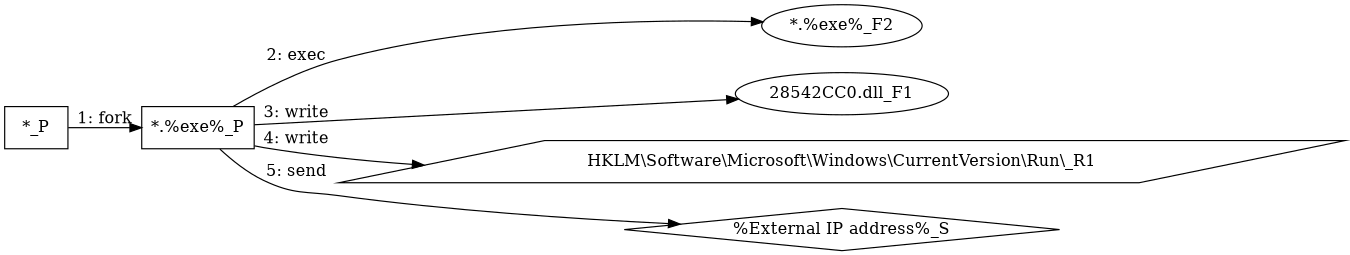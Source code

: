 digraph "DeputyDog_man.dot" {
rankdir="LR"
size="9"
fixedsize="false"
splines="true"
nodesep=0.3
ranksep=0
fontsize=10
overlap="scalexy"
engine= "neato"
	"*_P" [node_type=Process shape=box]
	"*.\%exe\%_P" [node_type=Process shape=box]
	"*.\%exe\%_F2" [node_type=File shape=ellipse]
	"28542CC0.dll_F1" [node_type=File shape=ellipse]
	"HKLM\\Software\\Microsoft\\Windows\\CurrentVersion\\Run\\_R1" [node_type=Registry shape=parallelogram]
	"\%External IP address\%_S" [node_type=Socket shape=diamond]
	"*_P" -> "*.\%exe\%_P" [label="1: fork"]
	"*.\%exe\%_P" -> "*.\%exe\%_F2" [label="2: exec"]
	"*.\%exe\%_P" -> "28542CC0.dll_F1" [label="3: write"]
	"*.\%exe\%_P" -> "HKLM\\Software\\Microsoft\\Windows\\CurrentVersion\\Run\\_R1" [label="4: write"]
	"*.\%exe\%_P" -> "\%External IP address\%_S" [label="5: send"]
}
